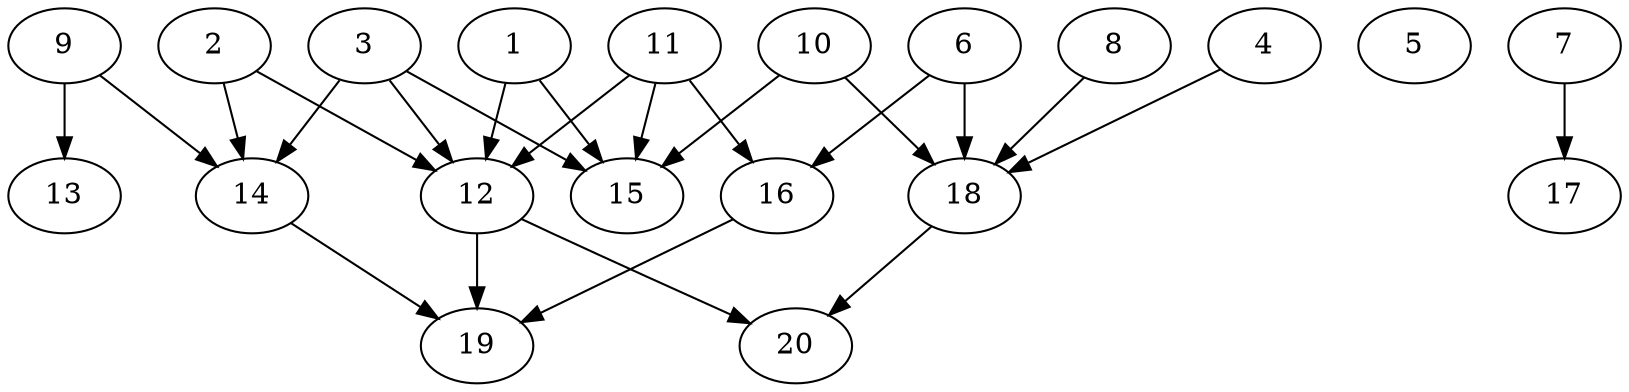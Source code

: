 // DAG automatically generated by daggen at Sat Jul 27 15:38:39 2019
// ./daggen --dot -n 20 --ccr 0.4 --fat 0.7 --regular 0.5 --density 0.4 --mindata 5242880 --maxdata 52428800 
digraph G {
  1 [size="67294720", alpha="0.09", expect_size="26917888"] 
  1 -> 12 [size ="26917888"]
  1 -> 15 [size ="26917888"]
  2 [size="23331840", alpha="0.15", expect_size="9332736"] 
  2 -> 12 [size ="9332736"]
  2 -> 14 [size ="9332736"]
  3 [size="116741120", alpha="0.17", expect_size="46696448"] 
  3 -> 12 [size ="46696448"]
  3 -> 14 [size ="46696448"]
  3 -> 15 [size ="46696448"]
  4 [size="47285760", alpha="0.05", expect_size="18914304"] 
  4 -> 18 [size ="18914304"]
  5 [size="72266240", alpha="0.16", expect_size="28906496"] 
  6 [size="69821440", alpha="0.13", expect_size="27928576"] 
  6 -> 16 [size ="27928576"]
  6 -> 18 [size ="27928576"]
  7 [size="96358400", alpha="0.05", expect_size="38543360"] 
  7 -> 17 [size ="38543360"]
  8 [size="50368000", alpha="0.05", expect_size="20147200"] 
  8 -> 18 [size ="20147200"]
  9 [size="85150720", alpha="0.17", expect_size="34060288"] 
  9 -> 13 [size ="34060288"]
  9 -> 14 [size ="34060288"]
  10 [size="111296000", alpha="0.06", expect_size="44518400"] 
  10 -> 15 [size ="44518400"]
  10 -> 18 [size ="44518400"]
  11 [size="38159360", alpha="0.11", expect_size="15263744"] 
  11 -> 12 [size ="15263744"]
  11 -> 15 [size ="15263744"]
  11 -> 16 [size ="15263744"]
  12 [size="94190080", alpha="0.14", expect_size="37676032"] 
  12 -> 19 [size ="37676032"]
  12 -> 20 [size ="37676032"]
  13 [size="63528960", alpha="0.00", expect_size="25411584"] 
  14 [size="46609920", alpha="0.01", expect_size="18643968"] 
  14 -> 19 [size ="18643968"]
  15 [size="76513280", alpha="0.11", expect_size="30605312"] 
  16 [size="54266880", alpha="0.16", expect_size="21706752"] 
  16 -> 19 [size ="21706752"]
  17 [size="14146560", alpha="0.19", expect_size="5658624"] 
  18 [size="42867200", alpha="0.03", expect_size="17146880"] 
  18 -> 20 [size ="17146880"]
  19 [size="73559040", alpha="0.14", expect_size="29423616"] 
  20 [size="53964800", alpha="0.03", expect_size="21585920"] 
}
